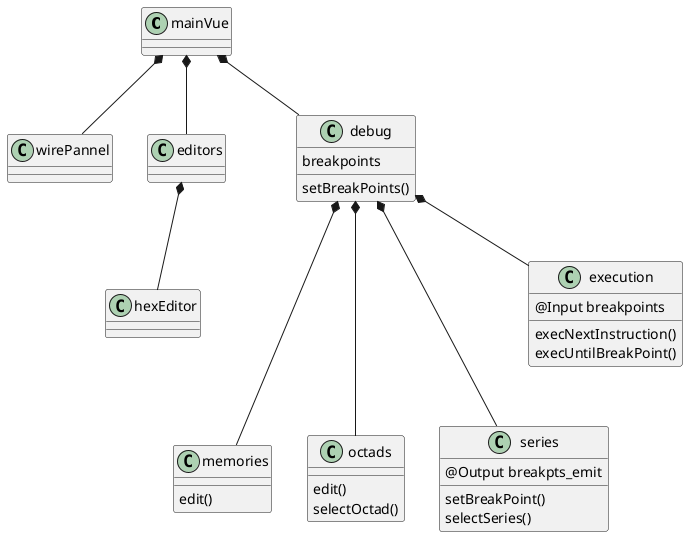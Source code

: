 @startuml
class mainVue {
}

class wirePannel {
}
mainVue *-- wirePannel

class editors {
}
mainVue *-- editors

class hexEditor {
}
editors *-- hexEditor

class debug {
  breakpoints
  setBreakPoints()
}
mainVue *-- debug

class memories {
  edit()
}
debug *--- memories

class octads {
  edit()
  selectOctad()
}
debug *--- octads

class series {
  @Output breakpts_emit
  setBreakPoint()
  selectSeries()
}
debug *--- series

class execution {
  @Input breakpoints
  execNextInstruction()
  execUntilBreakPoint()
}
debug *-- execution
@enduml
